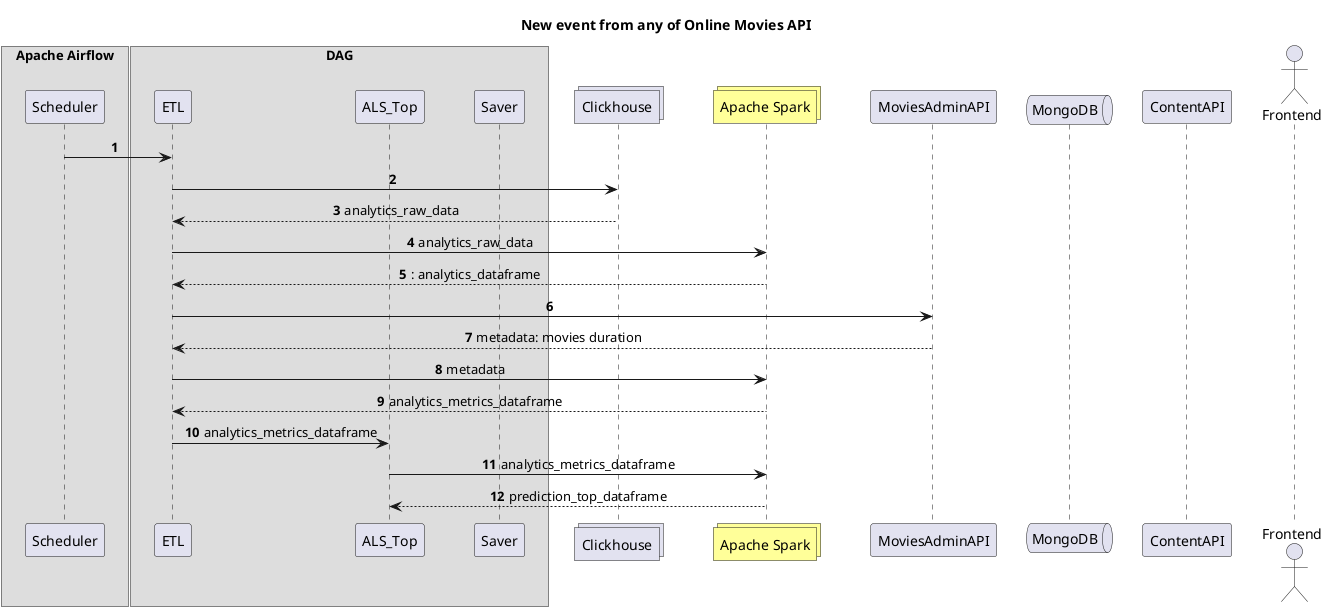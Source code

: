 @startuml
autonumber
skinparam sequence {
	ParticipantPadding 20
	MessageAlign center
	skinparam BoxPadding 20
}

title New event from any of Online Movies API

box Apache Airflow
participant Scheduler as sch order 10
box DAG
participant ETL as etl order 20
participant ALS_Top as als order 30
participant Saver as sv order 35
end box
end box
collections Clickhouse as cl order 40
collections "Apache Spark" as spark order 41 #FFFF99
participant MoviesAdminAPI as a_api order 42
queue MongoDB as mng order 50
participant ContentAPI as c_api order 60
actor Frontend as frn order 70

sch -> etl
etl -> cl
return analytics_raw_data

etl -> spark: analytics_raw_data
return: analytics_dataframe

etl -> a_api
return metadata: movies duration
etl -> spark: metadata
return analytics_metrics_dataframe

etl -> als: analytics_metrics_dataframe
als -> spark: analytics_metrics_dataframe
return prediction_top_dataframe

'api_p -> api_n: event
'note left
'name_of_event_source
'name_type_event
'context
'created
'end note
'api_n -> q: NewEvent
'q -> b: NewEvent

'group #ebfafa Build email
'loop #c2f0f0 for message in queue
'q -> b: message
'b -> api_a: get user data
'note left
'user_id,
'name_event: str,
'end note
'return user
'note left
'None if not permissions for this event or inappropriate timezone
'user_email, user_name
'end note
'alt #c2f0f0 user not None
'b -> db: get type_event data (message.name_event)
'return type_event data
'note left
'subject, template
'end note
'b -> b: render email_text
'b -> q: email_message_for_send
'note right
'message.likes_request_date,
'message.review_id,
'email_text
'end note
'end alt
'end loop
'end group
'
'loop #fff2e6 Send email
'q -> s: message
's -> em: message
'em -> s: OK
'note right
'message.review_id,
'likes_request_date
'end note
'end loop

@enduml
